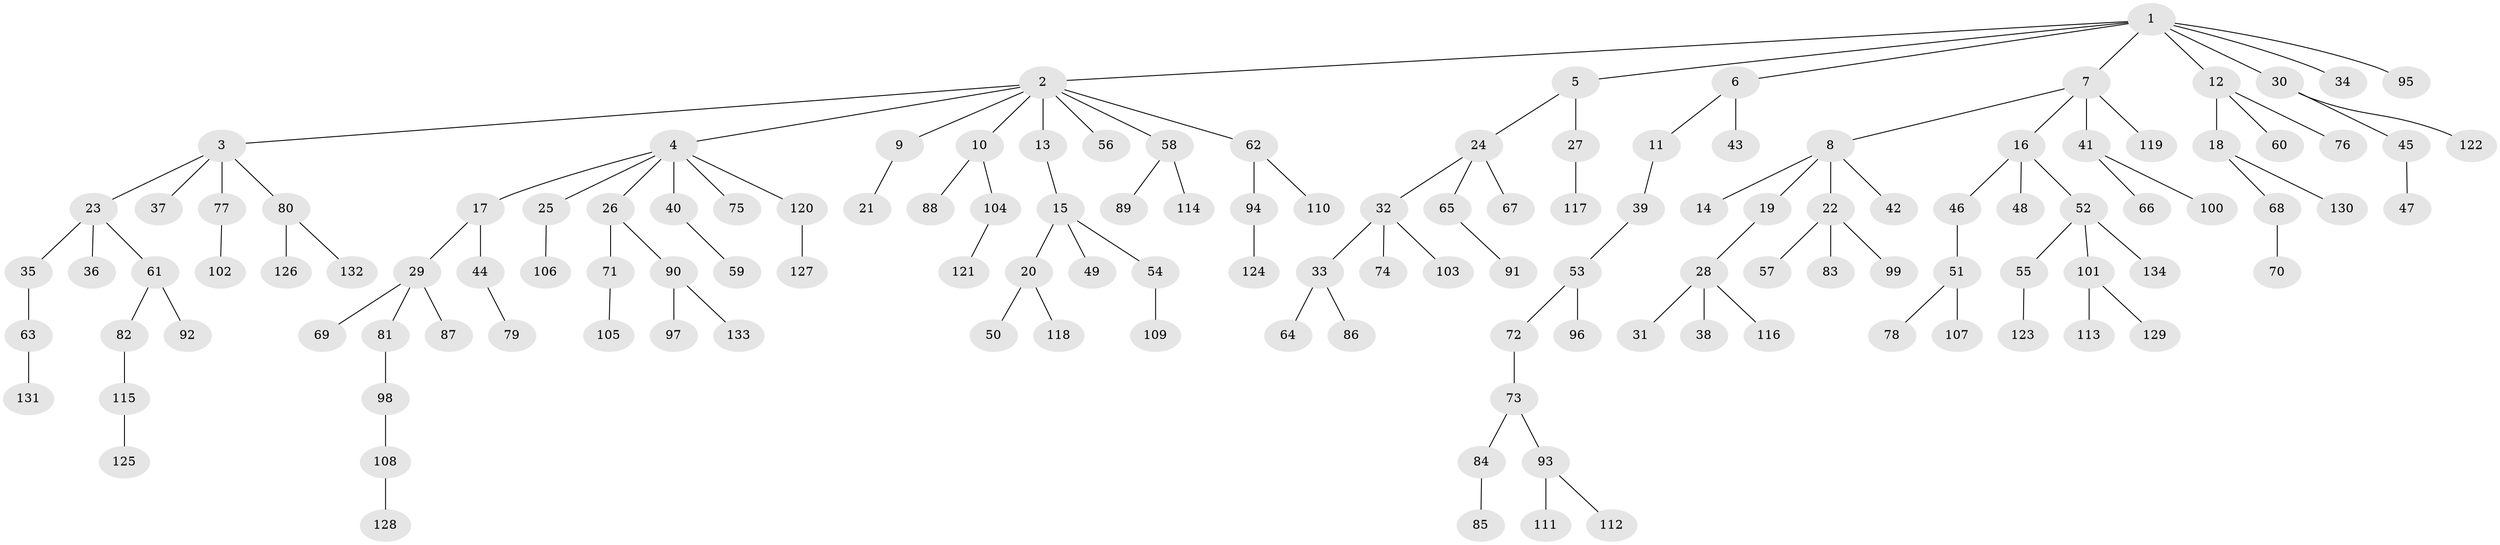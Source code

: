 // Generated by graph-tools (version 1.1) at 2025/15/03/09/25 04:15:22]
// undirected, 134 vertices, 133 edges
graph export_dot {
graph [start="1"]
  node [color=gray90,style=filled];
  1;
  2;
  3;
  4;
  5;
  6;
  7;
  8;
  9;
  10;
  11;
  12;
  13;
  14;
  15;
  16;
  17;
  18;
  19;
  20;
  21;
  22;
  23;
  24;
  25;
  26;
  27;
  28;
  29;
  30;
  31;
  32;
  33;
  34;
  35;
  36;
  37;
  38;
  39;
  40;
  41;
  42;
  43;
  44;
  45;
  46;
  47;
  48;
  49;
  50;
  51;
  52;
  53;
  54;
  55;
  56;
  57;
  58;
  59;
  60;
  61;
  62;
  63;
  64;
  65;
  66;
  67;
  68;
  69;
  70;
  71;
  72;
  73;
  74;
  75;
  76;
  77;
  78;
  79;
  80;
  81;
  82;
  83;
  84;
  85;
  86;
  87;
  88;
  89;
  90;
  91;
  92;
  93;
  94;
  95;
  96;
  97;
  98;
  99;
  100;
  101;
  102;
  103;
  104;
  105;
  106;
  107;
  108;
  109;
  110;
  111;
  112;
  113;
  114;
  115;
  116;
  117;
  118;
  119;
  120;
  121;
  122;
  123;
  124;
  125;
  126;
  127;
  128;
  129;
  130;
  131;
  132;
  133;
  134;
  1 -- 2;
  1 -- 5;
  1 -- 6;
  1 -- 7;
  1 -- 12;
  1 -- 30;
  1 -- 34;
  1 -- 95;
  2 -- 3;
  2 -- 4;
  2 -- 9;
  2 -- 10;
  2 -- 13;
  2 -- 56;
  2 -- 58;
  2 -- 62;
  3 -- 23;
  3 -- 37;
  3 -- 77;
  3 -- 80;
  4 -- 17;
  4 -- 25;
  4 -- 26;
  4 -- 40;
  4 -- 75;
  4 -- 120;
  5 -- 24;
  5 -- 27;
  6 -- 11;
  6 -- 43;
  7 -- 8;
  7 -- 16;
  7 -- 41;
  7 -- 119;
  8 -- 14;
  8 -- 19;
  8 -- 22;
  8 -- 42;
  9 -- 21;
  10 -- 88;
  10 -- 104;
  11 -- 39;
  12 -- 18;
  12 -- 60;
  12 -- 76;
  13 -- 15;
  15 -- 20;
  15 -- 49;
  15 -- 54;
  16 -- 46;
  16 -- 48;
  16 -- 52;
  17 -- 29;
  17 -- 44;
  18 -- 68;
  18 -- 130;
  19 -- 28;
  20 -- 50;
  20 -- 118;
  22 -- 57;
  22 -- 83;
  22 -- 99;
  23 -- 35;
  23 -- 36;
  23 -- 61;
  24 -- 32;
  24 -- 65;
  24 -- 67;
  25 -- 106;
  26 -- 71;
  26 -- 90;
  27 -- 117;
  28 -- 31;
  28 -- 38;
  28 -- 116;
  29 -- 69;
  29 -- 81;
  29 -- 87;
  30 -- 45;
  30 -- 122;
  32 -- 33;
  32 -- 74;
  32 -- 103;
  33 -- 64;
  33 -- 86;
  35 -- 63;
  39 -- 53;
  40 -- 59;
  41 -- 66;
  41 -- 100;
  44 -- 79;
  45 -- 47;
  46 -- 51;
  51 -- 78;
  51 -- 107;
  52 -- 55;
  52 -- 101;
  52 -- 134;
  53 -- 72;
  53 -- 96;
  54 -- 109;
  55 -- 123;
  58 -- 89;
  58 -- 114;
  61 -- 82;
  61 -- 92;
  62 -- 94;
  62 -- 110;
  63 -- 131;
  65 -- 91;
  68 -- 70;
  71 -- 105;
  72 -- 73;
  73 -- 84;
  73 -- 93;
  77 -- 102;
  80 -- 126;
  80 -- 132;
  81 -- 98;
  82 -- 115;
  84 -- 85;
  90 -- 97;
  90 -- 133;
  93 -- 111;
  93 -- 112;
  94 -- 124;
  98 -- 108;
  101 -- 113;
  101 -- 129;
  104 -- 121;
  108 -- 128;
  115 -- 125;
  120 -- 127;
}
